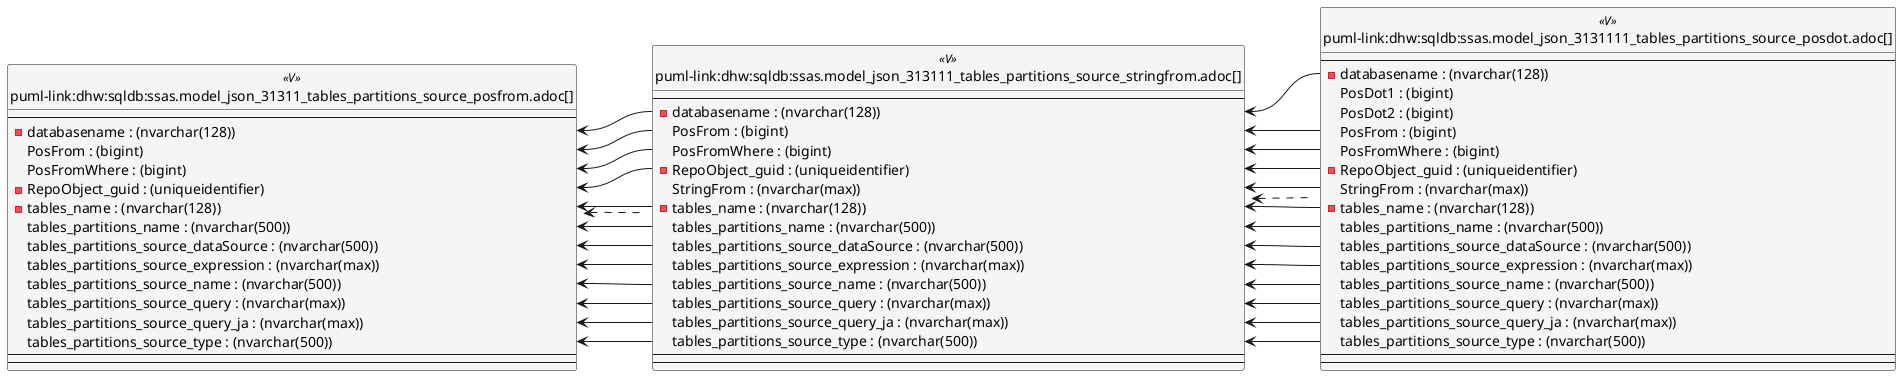 @startuml
left to right direction
'top to bottom direction
hide circle
'avoide "." issues:
set namespaceSeparator none


skinparam class {
  BackgroundColor White
  BackgroundColor<<FN>> Yellow
  BackgroundColor<<FS>> Yellow
  BackgroundColor<<FT>> LightGray
  BackgroundColor<<IF>> Yellow
  BackgroundColor<<IS>> Yellow
  BackgroundColor<<P>> Aqua
  BackgroundColor<<PC>> Aqua
  BackgroundColor<<SN>> Yellow
  BackgroundColor<<SO>> SlateBlue
  BackgroundColor<<TF>> LightGray
  BackgroundColor<<TR>> Tomato
  BackgroundColor<<U>> White
  BackgroundColor<<V>> WhiteSmoke
  BackgroundColor<<X>> Aqua
  BackgroundColor<<external>> AliceBlue
}


entity "puml-link:dhw:sqldb:ssas.model_json_31311_tables_partitions_source_posfrom.adoc[]" as ssas.model_json_31311_tables_partitions_source_PosFrom << V >> {
  --
  - databasename : (nvarchar(128))
  PosFrom : (bigint)
  PosFromWhere : (bigint)
  - RepoObject_guid : (uniqueidentifier)
  - tables_name : (nvarchar(128))
  tables_partitions_name : (nvarchar(500))
  tables_partitions_source_dataSource : (nvarchar(500))
  tables_partitions_source_expression : (nvarchar(max))
  tables_partitions_source_name : (nvarchar(500))
  tables_partitions_source_query : (nvarchar(max))
  tables_partitions_source_query_ja : (nvarchar(max))
  tables_partitions_source_type : (nvarchar(500))
  --
  --
}

entity "puml-link:dhw:sqldb:ssas.model_json_313111_tables_partitions_source_stringfrom.adoc[]" as ssas.model_json_313111_tables_partitions_source_StringFrom << V >> {
  --
  - databasename : (nvarchar(128))
  PosFrom : (bigint)
  PosFromWhere : (bigint)
  - RepoObject_guid : (uniqueidentifier)
  StringFrom : (nvarchar(max))
  - tables_name : (nvarchar(128))
  tables_partitions_name : (nvarchar(500))
  tables_partitions_source_dataSource : (nvarchar(500))
  tables_partitions_source_expression : (nvarchar(max))
  tables_partitions_source_name : (nvarchar(500))
  tables_partitions_source_query : (nvarchar(max))
  tables_partitions_source_query_ja : (nvarchar(max))
  tables_partitions_source_type : (nvarchar(500))
  --
  --
}

entity "puml-link:dhw:sqldb:ssas.model_json_3131111_tables_partitions_source_posdot.adoc[]" as ssas.model_json_3131111_tables_partitions_source_PosDot << V >> {
  --
  - databasename : (nvarchar(128))
  PosDot1 : (bigint)
  PosDot2 : (bigint)
  PosFrom : (bigint)
  PosFromWhere : (bigint)
  - RepoObject_guid : (uniqueidentifier)
  StringFrom : (nvarchar(max))
  - tables_name : (nvarchar(128))
  tables_partitions_name : (nvarchar(500))
  tables_partitions_source_dataSource : (nvarchar(500))
  tables_partitions_source_expression : (nvarchar(max))
  tables_partitions_source_name : (nvarchar(500))
  tables_partitions_source_query : (nvarchar(max))
  tables_partitions_source_query_ja : (nvarchar(max))
  tables_partitions_source_type : (nvarchar(500))
  --
  --
}

ssas.model_json_31311_tables_partitions_source_PosFrom <.. ssas.model_json_313111_tables_partitions_source_StringFrom
ssas.model_json_313111_tables_partitions_source_StringFrom <.. ssas.model_json_3131111_tables_partitions_source_PosDot
"ssas.model_json_31311_tables_partitions_source_PosFrom::databasename" <-- "ssas.model_json_313111_tables_partitions_source_StringFrom::databasename"
"ssas.model_json_31311_tables_partitions_source_PosFrom::PosFrom" <-- "ssas.model_json_313111_tables_partitions_source_StringFrom::PosFrom"
"ssas.model_json_31311_tables_partitions_source_PosFrom::PosFromWhere" <-- "ssas.model_json_313111_tables_partitions_source_StringFrom::PosFromWhere"
"ssas.model_json_31311_tables_partitions_source_PosFrom::RepoObject_guid" <-- "ssas.model_json_313111_tables_partitions_source_StringFrom::RepoObject_guid"
"ssas.model_json_31311_tables_partitions_source_PosFrom::tables_name" <-- "ssas.model_json_313111_tables_partitions_source_StringFrom::tables_name"
"ssas.model_json_31311_tables_partitions_source_PosFrom::tables_partitions_name" <-- "ssas.model_json_313111_tables_partitions_source_StringFrom::tables_partitions_name"
"ssas.model_json_31311_tables_partitions_source_PosFrom::tables_partitions_source_dataSource" <-- "ssas.model_json_313111_tables_partitions_source_StringFrom::tables_partitions_source_dataSource"
"ssas.model_json_31311_tables_partitions_source_PosFrom::tables_partitions_source_expression" <-- "ssas.model_json_313111_tables_partitions_source_StringFrom::tables_partitions_source_expression"
"ssas.model_json_31311_tables_partitions_source_PosFrom::tables_partitions_source_name" <-- "ssas.model_json_313111_tables_partitions_source_StringFrom::tables_partitions_source_name"
"ssas.model_json_31311_tables_partitions_source_PosFrom::tables_partitions_source_query" <-- "ssas.model_json_313111_tables_partitions_source_StringFrom::tables_partitions_source_query"
"ssas.model_json_31311_tables_partitions_source_PosFrom::tables_partitions_source_query_ja" <-- "ssas.model_json_313111_tables_partitions_source_StringFrom::tables_partitions_source_query_ja"
"ssas.model_json_31311_tables_partitions_source_PosFrom::tables_partitions_source_type" <-- "ssas.model_json_313111_tables_partitions_source_StringFrom::tables_partitions_source_type"
"ssas.model_json_313111_tables_partitions_source_StringFrom::databasename" <-- "ssas.model_json_3131111_tables_partitions_source_PosDot::databasename"
"ssas.model_json_313111_tables_partitions_source_StringFrom::PosFrom" <-- "ssas.model_json_3131111_tables_partitions_source_PosDot::PosFrom"
"ssas.model_json_313111_tables_partitions_source_StringFrom::PosFromWhere" <-- "ssas.model_json_3131111_tables_partitions_source_PosDot::PosFromWhere"
"ssas.model_json_313111_tables_partitions_source_StringFrom::RepoObject_guid" <-- "ssas.model_json_3131111_tables_partitions_source_PosDot::RepoObject_guid"
"ssas.model_json_313111_tables_partitions_source_StringFrom::StringFrom" <-- "ssas.model_json_3131111_tables_partitions_source_PosDot::StringFrom"
"ssas.model_json_313111_tables_partitions_source_StringFrom::tables_name" <-- "ssas.model_json_3131111_tables_partitions_source_PosDot::tables_name"
"ssas.model_json_313111_tables_partitions_source_StringFrom::tables_partitions_name" <-- "ssas.model_json_3131111_tables_partitions_source_PosDot::tables_partitions_name"
"ssas.model_json_313111_tables_partitions_source_StringFrom::tables_partitions_source_dataSource" <-- "ssas.model_json_3131111_tables_partitions_source_PosDot::tables_partitions_source_dataSource"
"ssas.model_json_313111_tables_partitions_source_StringFrom::tables_partitions_source_expression" <-- "ssas.model_json_3131111_tables_partitions_source_PosDot::tables_partitions_source_expression"
"ssas.model_json_313111_tables_partitions_source_StringFrom::tables_partitions_source_name" <-- "ssas.model_json_3131111_tables_partitions_source_PosDot::tables_partitions_source_name"
"ssas.model_json_313111_tables_partitions_source_StringFrom::tables_partitions_source_query" <-- "ssas.model_json_3131111_tables_partitions_source_PosDot::tables_partitions_source_query"
"ssas.model_json_313111_tables_partitions_source_StringFrom::tables_partitions_source_query_ja" <-- "ssas.model_json_3131111_tables_partitions_source_PosDot::tables_partitions_source_query_ja"
"ssas.model_json_313111_tables_partitions_source_StringFrom::tables_partitions_source_type" <-- "ssas.model_json_3131111_tables_partitions_source_PosDot::tables_partitions_source_type"
@enduml


